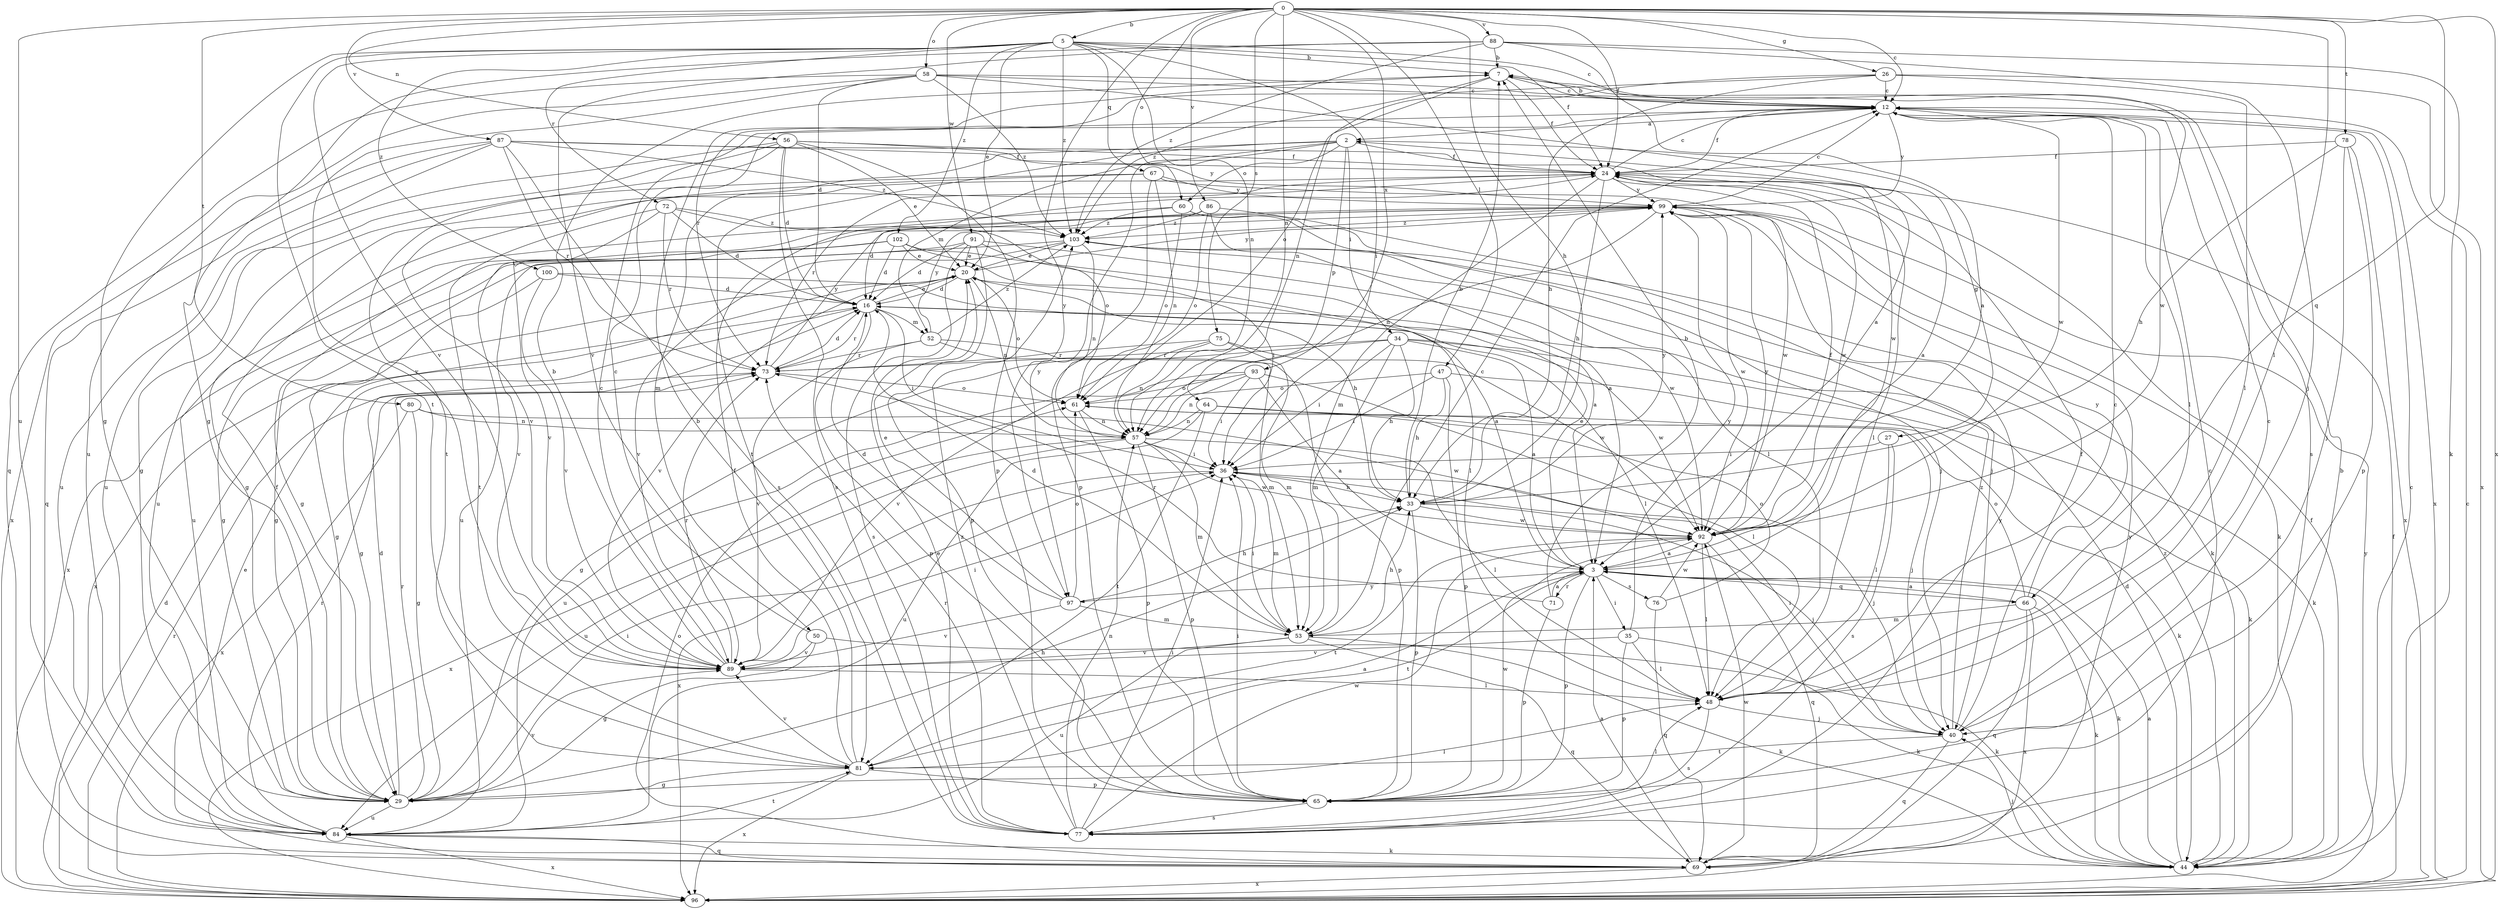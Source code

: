 strict digraph  {
0;
2;
3;
5;
7;
12;
16;
20;
24;
26;
27;
29;
33;
34;
35;
36;
40;
44;
47;
48;
50;
52;
53;
56;
57;
58;
60;
61;
64;
65;
66;
67;
69;
71;
72;
73;
75;
76;
77;
78;
80;
81;
84;
86;
87;
88;
89;
91;
92;
93;
96;
97;
99;
100;
102;
103;
0 -> 5  [label=b];
0 -> 12  [label=c];
0 -> 24  [label=f];
0 -> 26  [label=g];
0 -> 33  [label=h];
0 -> 47  [label=l];
0 -> 48  [label=l];
0 -> 56  [label=n];
0 -> 57  [label=n];
0 -> 58  [label=o];
0 -> 60  [label=o];
0 -> 66  [label=q];
0 -> 75  [label=s];
0 -> 78  [label=t];
0 -> 80  [label=t];
0 -> 84  [label=u];
0 -> 86  [label=v];
0 -> 87  [label=v];
0 -> 88  [label=v];
0 -> 91  [label=w];
0 -> 93  [label=x];
0 -> 96  [label=x];
0 -> 97  [label=y];
2 -> 24  [label=f];
2 -> 27  [label=g];
2 -> 34  [label=i];
2 -> 50  [label=m];
2 -> 52  [label=m];
2 -> 60  [label=o];
2 -> 64  [label=p];
2 -> 81  [label=t];
2 -> 97  [label=y];
3 -> 2  [label=a];
3 -> 20  [label=e];
3 -> 35  [label=i];
3 -> 44  [label=k];
3 -> 65  [label=p];
3 -> 66  [label=q];
3 -> 71  [label=r];
3 -> 76  [label=s];
3 -> 81  [label=t];
3 -> 97  [label=y];
5 -> 7  [label=b];
5 -> 12  [label=c];
5 -> 20  [label=e];
5 -> 24  [label=f];
5 -> 29  [label=g];
5 -> 36  [label=i];
5 -> 57  [label=n];
5 -> 67  [label=q];
5 -> 72  [label=r];
5 -> 81  [label=t];
5 -> 89  [label=v];
5 -> 100  [label=z];
5 -> 102  [label=z];
5 -> 103  [label=z];
7 -> 12  [label=c];
7 -> 24  [label=f];
7 -> 57  [label=n];
7 -> 77  [label=s];
7 -> 103  [label=z];
12 -> 2  [label=a];
12 -> 7  [label=b];
12 -> 24  [label=f];
12 -> 48  [label=l];
12 -> 92  [label=w];
12 -> 96  [label=x];
12 -> 99  [label=y];
16 -> 20  [label=e];
16 -> 29  [label=g];
16 -> 36  [label=i];
16 -> 48  [label=l];
16 -> 52  [label=m];
16 -> 65  [label=p];
16 -> 73  [label=r];
20 -> 16  [label=d];
20 -> 33  [label=h];
20 -> 57  [label=n];
20 -> 61  [label=o];
20 -> 89  [label=v];
20 -> 96  [label=x];
20 -> 99  [label=y];
24 -> 12  [label=c];
24 -> 29  [label=g];
24 -> 33  [label=h];
24 -> 48  [label=l];
24 -> 53  [label=m];
24 -> 73  [label=r];
24 -> 92  [label=w];
24 -> 99  [label=y];
26 -> 12  [label=c];
26 -> 33  [label=h];
26 -> 48  [label=l];
26 -> 61  [label=o];
26 -> 73  [label=r];
26 -> 96  [label=x];
27 -> 36  [label=i];
27 -> 48  [label=l];
27 -> 77  [label=s];
29 -> 16  [label=d];
29 -> 24  [label=f];
29 -> 33  [label=h];
29 -> 36  [label=i];
29 -> 48  [label=l];
29 -> 73  [label=r];
29 -> 84  [label=u];
29 -> 89  [label=v];
33 -> 7  [label=b];
33 -> 40  [label=j];
33 -> 65  [label=p];
33 -> 92  [label=w];
33 -> 99  [label=y];
34 -> 3  [label=a];
34 -> 29  [label=g];
34 -> 33  [label=h];
34 -> 36  [label=i];
34 -> 44  [label=k];
34 -> 53  [label=m];
34 -> 73  [label=r];
34 -> 92  [label=w];
35 -> 44  [label=k];
35 -> 48  [label=l];
35 -> 65  [label=p];
35 -> 89  [label=v];
35 -> 99  [label=y];
36 -> 33  [label=h];
36 -> 40  [label=j];
36 -> 53  [label=m];
36 -> 96  [label=x];
40 -> 12  [label=c];
40 -> 24  [label=f];
40 -> 36  [label=i];
40 -> 69  [label=q];
40 -> 81  [label=t];
40 -> 103  [label=z];
44 -> 3  [label=a];
44 -> 12  [label=c];
44 -> 16  [label=d];
44 -> 24  [label=f];
44 -> 40  [label=j];
44 -> 103  [label=z];
47 -> 33  [label=h];
47 -> 36  [label=i];
47 -> 44  [label=k];
47 -> 61  [label=o];
47 -> 65  [label=p];
48 -> 12  [label=c];
48 -> 40  [label=j];
48 -> 77  [label=s];
50 -> 12  [label=c];
50 -> 29  [label=g];
50 -> 44  [label=k];
50 -> 89  [label=v];
52 -> 53  [label=m];
52 -> 65  [label=p];
52 -> 73  [label=r];
52 -> 89  [label=v];
52 -> 99  [label=y];
52 -> 103  [label=z];
53 -> 12  [label=c];
53 -> 16  [label=d];
53 -> 33  [label=h];
53 -> 36  [label=i];
53 -> 44  [label=k];
53 -> 69  [label=q];
53 -> 84  [label=u];
53 -> 89  [label=v];
56 -> 16  [label=d];
56 -> 20  [label=e];
56 -> 24  [label=f];
56 -> 29  [label=g];
56 -> 65  [label=p];
56 -> 77  [label=s];
56 -> 81  [label=t];
56 -> 84  [label=u];
56 -> 99  [label=y];
57 -> 36  [label=i];
57 -> 48  [label=l];
57 -> 53  [label=m];
57 -> 65  [label=p];
57 -> 84  [label=u];
57 -> 92  [label=w];
57 -> 96  [label=x];
58 -> 3  [label=a];
58 -> 12  [label=c];
58 -> 16  [label=d];
58 -> 69  [label=q];
58 -> 84  [label=u];
58 -> 89  [label=v];
58 -> 92  [label=w];
58 -> 103  [label=z];
60 -> 40  [label=j];
60 -> 48  [label=l];
60 -> 61  [label=o];
60 -> 84  [label=u];
60 -> 103  [label=z];
61 -> 57  [label=n];
61 -> 65  [label=p];
64 -> 40  [label=j];
64 -> 44  [label=k];
64 -> 57  [label=n];
64 -> 81  [label=t];
64 -> 84  [label=u];
65 -> 36  [label=i];
65 -> 48  [label=l];
65 -> 77  [label=s];
65 -> 92  [label=w];
66 -> 3  [label=a];
66 -> 44  [label=k];
66 -> 53  [label=m];
66 -> 61  [label=o];
66 -> 69  [label=q];
66 -> 96  [label=x];
66 -> 99  [label=y];
67 -> 57  [label=n];
67 -> 65  [label=p];
67 -> 84  [label=u];
67 -> 89  [label=v];
67 -> 92  [label=w];
67 -> 99  [label=y];
69 -> 3  [label=a];
69 -> 7  [label=b];
69 -> 20  [label=e];
69 -> 61  [label=o];
69 -> 92  [label=w];
69 -> 96  [label=x];
69 -> 99  [label=y];
71 -> 3  [label=a];
71 -> 7  [label=b];
71 -> 65  [label=p];
71 -> 73  [label=r];
72 -> 16  [label=d];
72 -> 61  [label=o];
72 -> 73  [label=r];
72 -> 81  [label=t];
72 -> 89  [label=v];
72 -> 103  [label=z];
73 -> 16  [label=d];
73 -> 61  [label=o];
73 -> 99  [label=y];
75 -> 53  [label=m];
75 -> 57  [label=n];
75 -> 73  [label=r];
75 -> 89  [label=v];
75 -> 92  [label=w];
76 -> 61  [label=o];
76 -> 69  [label=q];
76 -> 92  [label=w];
77 -> 12  [label=c];
77 -> 20  [label=e];
77 -> 36  [label=i];
77 -> 57  [label=n];
77 -> 73  [label=r];
77 -> 92  [label=w];
77 -> 99  [label=y];
77 -> 103  [label=z];
78 -> 24  [label=f];
78 -> 33  [label=h];
78 -> 40  [label=j];
78 -> 65  [label=p];
78 -> 96  [label=x];
80 -> 29  [label=g];
80 -> 57  [label=n];
80 -> 92  [label=w];
80 -> 96  [label=x];
81 -> 3  [label=a];
81 -> 7  [label=b];
81 -> 24  [label=f];
81 -> 29  [label=g];
81 -> 65  [label=p];
81 -> 89  [label=v];
81 -> 96  [label=x];
84 -> 44  [label=k];
84 -> 69  [label=q];
84 -> 73  [label=r];
84 -> 81  [label=t];
84 -> 96  [label=x];
86 -> 3  [label=a];
86 -> 16  [label=d];
86 -> 40  [label=j];
86 -> 61  [label=o];
86 -> 103  [label=z];
87 -> 24  [label=f];
87 -> 69  [label=q];
87 -> 73  [label=r];
87 -> 77  [label=s];
87 -> 84  [label=u];
87 -> 92  [label=w];
87 -> 96  [label=x];
87 -> 103  [label=z];
88 -> 3  [label=a];
88 -> 7  [label=b];
88 -> 29  [label=g];
88 -> 40  [label=j];
88 -> 44  [label=k];
88 -> 89  [label=v];
88 -> 103  [label=z];
89 -> 7  [label=b];
89 -> 12  [label=c];
89 -> 36  [label=i];
89 -> 48  [label=l];
89 -> 73  [label=r];
91 -> 16  [label=d];
91 -> 20  [label=e];
91 -> 48  [label=l];
91 -> 65  [label=p];
91 -> 77  [label=s];
91 -> 89  [label=v];
91 -> 92  [label=w];
92 -> 3  [label=a];
92 -> 24  [label=f];
92 -> 48  [label=l];
92 -> 69  [label=q];
92 -> 81  [label=t];
92 -> 99  [label=y];
93 -> 3  [label=a];
93 -> 36  [label=i];
93 -> 48  [label=l];
93 -> 57  [label=n];
93 -> 61  [label=o];
93 -> 84  [label=u];
96 -> 12  [label=c];
96 -> 16  [label=d];
96 -> 24  [label=f];
96 -> 73  [label=r];
96 -> 99  [label=y];
97 -> 16  [label=d];
97 -> 20  [label=e];
97 -> 33  [label=h];
97 -> 53  [label=m];
97 -> 61  [label=o];
97 -> 89  [label=v];
99 -> 12  [label=c];
99 -> 29  [label=g];
99 -> 44  [label=k];
99 -> 57  [label=n];
99 -> 84  [label=u];
99 -> 92  [label=w];
99 -> 103  [label=z];
100 -> 3  [label=a];
100 -> 16  [label=d];
100 -> 29  [label=g];
100 -> 89  [label=v];
102 -> 3  [label=a];
102 -> 16  [label=d];
102 -> 20  [label=e];
102 -> 29  [label=g];
102 -> 36  [label=i];
102 -> 96  [label=x];
103 -> 20  [label=e];
103 -> 29  [label=g];
103 -> 44  [label=k];
103 -> 57  [label=n];
103 -> 89  [label=v];
}

